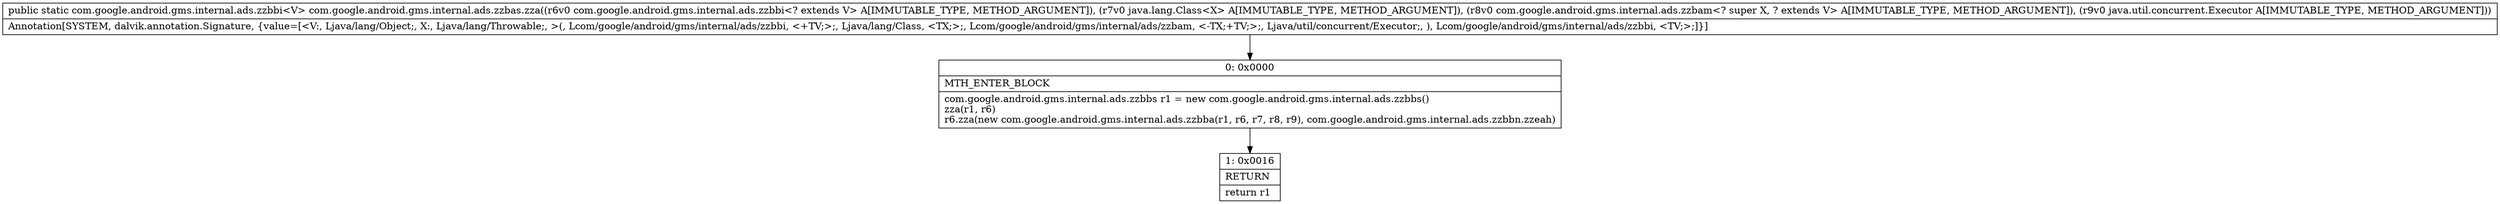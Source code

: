 digraph "CFG forcom.google.android.gms.internal.ads.zzbas.zza(Lcom\/google\/android\/gms\/internal\/ads\/zzbbi;Ljava\/lang\/Class;Lcom\/google\/android\/gms\/internal\/ads\/zzbam;Ljava\/util\/concurrent\/Executor;)Lcom\/google\/android\/gms\/internal\/ads\/zzbbi;" {
Node_0 [shape=record,label="{0\:\ 0x0000|MTH_ENTER_BLOCK\l|com.google.android.gms.internal.ads.zzbbs r1 = new com.google.android.gms.internal.ads.zzbbs()\lzza(r1, r6)\lr6.zza(new com.google.android.gms.internal.ads.zzbba(r1, r6, r7, r8, r9), com.google.android.gms.internal.ads.zzbbn.zzeah)\l}"];
Node_1 [shape=record,label="{1\:\ 0x0016|RETURN\l|return r1\l}"];
MethodNode[shape=record,label="{public static com.google.android.gms.internal.ads.zzbbi\<V\> com.google.android.gms.internal.ads.zzbas.zza((r6v0 com.google.android.gms.internal.ads.zzbbi\<? extends V\> A[IMMUTABLE_TYPE, METHOD_ARGUMENT]), (r7v0 java.lang.Class\<X\> A[IMMUTABLE_TYPE, METHOD_ARGUMENT]), (r8v0 com.google.android.gms.internal.ads.zzbam\<? super X, ? extends V\> A[IMMUTABLE_TYPE, METHOD_ARGUMENT]), (r9v0 java.util.concurrent.Executor A[IMMUTABLE_TYPE, METHOD_ARGUMENT]))  | Annotation[SYSTEM, dalvik.annotation.Signature, \{value=[\<V:, Ljava\/lang\/Object;, X:, Ljava\/lang\/Throwable;, \>(, Lcom\/google\/android\/gms\/internal\/ads\/zzbbi, \<+TV;\>;, Ljava\/lang\/Class, \<TX;\>;, Lcom\/google\/android\/gms\/internal\/ads\/zzbam, \<\-TX;+TV;\>;, Ljava\/util\/concurrent\/Executor;, ), Lcom\/google\/android\/gms\/internal\/ads\/zzbbi, \<TV;\>;]\}]\l}"];
MethodNode -> Node_0;
Node_0 -> Node_1;
}

